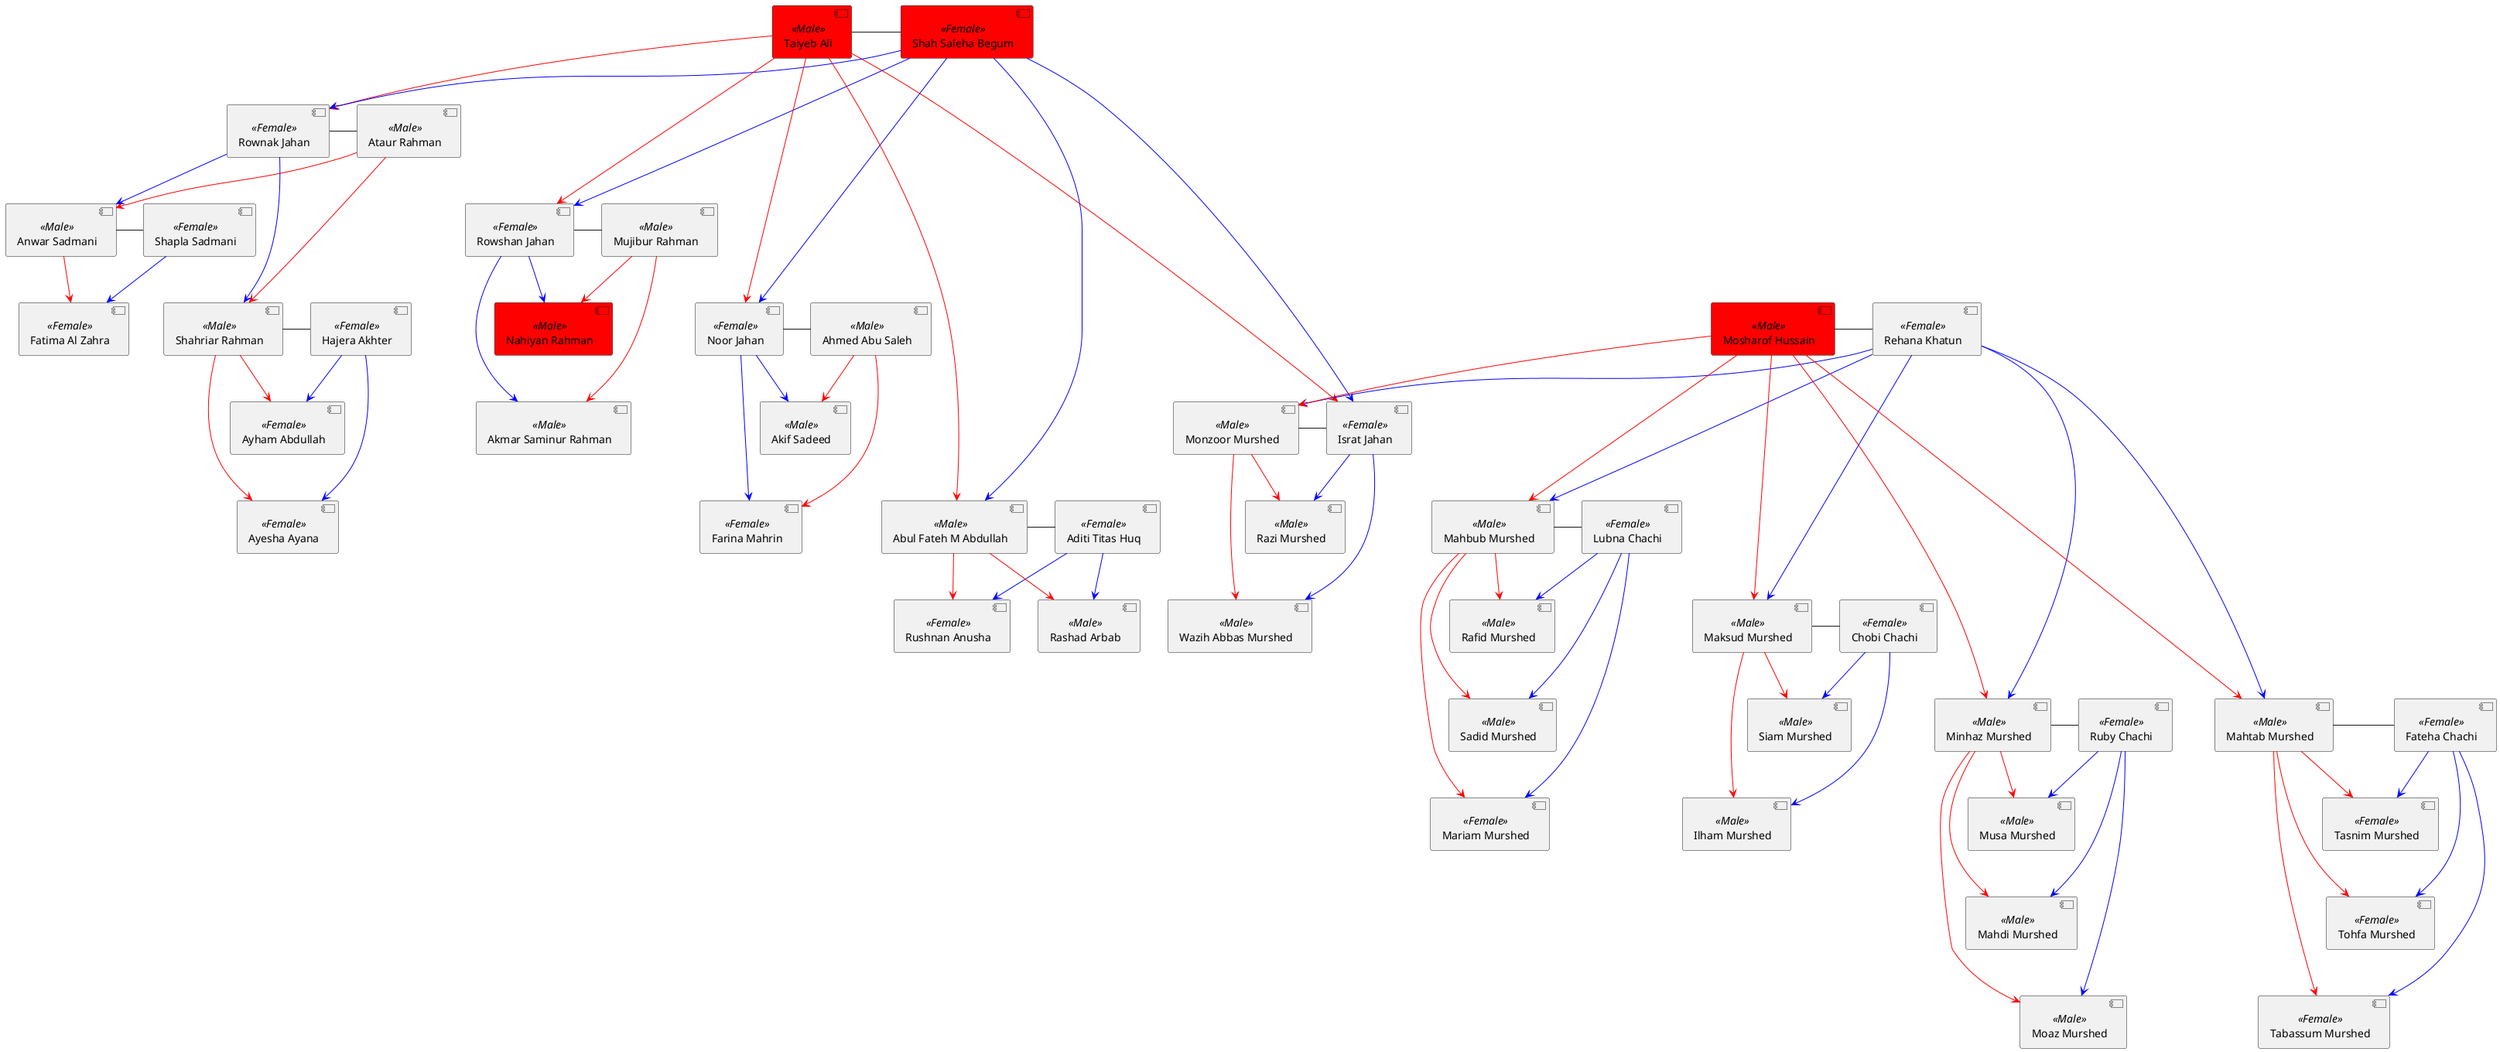 @startuml FamilyTree

'Babas Side List
[Mosharof Hussain]<<Male>>#red
[Rehana Khatun]<<Female>>

[Monzoor Murshed]<<Male>>
[Israt Jahan]<<Female>>

[Mahbub Murshed]<<Male>>
[Lubna Chachi]<<Female>>

[Maksud Murshed]<<Male>>
[Chobi Chachi]<<Female>>

[Minhaz Murshed]<<Male>>
[Ruby Chachi]<<Female>>

[Mahtab Murshed]<<Male>>
[Fateha Chachi]<<Female>>

[Razi Murshed]<<Male>>
[Wazih Abbas Murshed]<<Male>>
[Rafid Murshed]<<Male>>
[Sadid Murshed]<<Male>>
[Mariam Murshed]<<Female>>
[Siam Murshed]<<Male>>
[Ilham Murshed]<<Male>>
[Musa Murshed]<<Male>>
[Mahdi Murshed]<<Male>>
[Moaz Murshed]<<Male>>
[Tasnim Murshed]<<Female>>
[Tohfa Murshed]<<Female>>
[Tabassum Murshed]<<Female>>

'Ma's Side List
[Taiyeb Ali]<<Male>>#red
[Shah Saleha Begum]<<Female>>#red

[Ataur Rahman]<<Male>>
[Rownak Jahan]<<Female>>
[Mujibur Rahman]<<Male>>
[Rowshan Jahan]<<Female>>
[Ahmed Abu Saleh]<<Male>>
[Noor Jahan]<<Female>>
[Abul Fateh M Abdullah]<<Male>>
[Aditi Titas Huq]<<Female>>

[Anwar Sadmani]<<Male>>
[Shapla Sadmani]<<Female>>
[Fatima Al Zahra]<<Female>>

[Shahriar Rahman]<<Male>>
[Hajera Akhter]<<Female>>
[Ayesha Ayana]<<Female>>
[Ayham Abdullah]<<Female>>

[Akmar Saminur Rahman]<<Male>>
[Nahiyan Rahman]<<Male>>#red

[Akif Sadeed]<<Male>>
[Farina Mahrin]<<Female>>

[Rushnan Anusha]<<Female>>
[Rashad Arbab]<<Male>>

'Mas Side Begin
[Taiyeb Ali]----right-[Shah Saleha Begum]
[Taiyeb Ali]-[#red]---->[Israt Jahan]
[Shah Saleha Begum]-[#blue]---->[Israt Jahan]
[Taiyeb Ali]-[#red]->[Rownak Jahan]
[Shah Saleha Begum]-[#blue]->[Rownak Jahan]
[Taiyeb Ali]-[#red]-->[Rowshan Jahan]
[Shah Saleha Begum]-[#blue]-->[Rowshan Jahan]
[Taiyeb Ali]-[#red]--->[Noor Jahan]
[Shah Saleha Begum]-[#blue]--->[Noor Jahan]
[Taiyeb Ali]-[#red]----->[Abul Fateh M Abdullah]
[Shah Saleha Begum]-[#blue]----->[Abul Fateh M Abdullah]

'Bokkhanu
[Rownak Jahan]----right-[Ataur Rahman]
[Ataur Rahman]-[#red]->[Anwar Sadmani]
[Rownak Jahan]-[#blue]->[Anwar Sadmani]
[Ataur Rahman]-[#red]-->[Shahriar Rahman]
[Rownak Jahan]-[#blue]-->[Shahriar Rahman]

'Ashek Bhaia
[Anwar Sadmani]----right-[Shapla Sadmani]
[Anwar Sadmani]-[#red]->[Fatima Al Zahra]
[Shapla Sadmani]-[#blue]->[Fatima Al Zahra]

'Arif Bhaia
[Shahriar Rahman]----right-[Hajera Akhter]
[Shahriar Rahman]-[#red]->[Ayham Abdullah]
[Hajera Akhter]-[#blue]->[Ayham Abdullah]
[Shahriar Rahman]-[#red]-->[Ayesha Ayana]
[Hajera Akhter]-[#blue]-->[Ayesha Ayana]

'Majpa Khala
[Rowshan Jahan]----right-[Mujibur Rahman]
[Mujibur Rahman]-[#red]-->[Akmar Saminur Rahman]
[Rowshan Jahan]-[#blue]-->[Akmar Saminur Rahman]
[Mujibur Rahman]-[#red]->[Nahiyan Rahman]
[Rowshan Jahan]-[#blue]->[Nahiyan Rahman]

'Duduma Khala
[Noor Jahan]----right-[Ahmed Abu Saleh]
[Ahmed Abu Saleh]-[#red]->[Akif Sadeed]
[Noor Jahan]-[#blue]->[Akif Sadeed]
[Ahmed Abu Saleh]-[#red]-->[Farina Mahrin]
[Noor Jahan]-[#blue]-->[Farina Mahrin]

'Mamu
[Abul Fateh M Abdullah]----right-[Aditi Titas Huq]
[Abul Fateh M Abdullah]-[#red]->[Rushnan Anusha]
[Aditi Titas Huq]-[#blue]->[Rushnan Anusha]
[Abul Fateh M Abdullah]-[#red]->[Rashad Arbab]
[Aditi Titas Huq]-[#blue]->[Rashad Arbab]

' Babas Side Begin
[Mosharof Hussain]----right-[Rehana Khatun]
[Rehana Khatun]-[#blue]->[Monzoor Murshed]
[Mosharof Hussain]-[#red]->[Monzoor Murshed]
[Rehana Khatun]-[#blue]-->[Mahbub Murshed]
[Mosharof Hussain]-[#red]-->[Mahbub Murshed]
[Rehana Khatun]-[#blue]--->[Maksud Murshed]
[Mosharof Hussain]-[#red]--->[Maksud Murshed]
[Rehana Khatun]-[#blue]---->[Minhaz Murshed]
[Mosharof Hussain]-[#red]---->[Minhaz Murshed]
[Rehana Khatun]-[#blue]---->[Mahtab Murshed]
[Mosharof Hussain]-[#red]---->[Mahtab Murshed]

[Monzoor Murshed]----right-[Israt Jahan]
[Monzoor Murshed]-[#red]->[Razi Murshed]
[Israt Jahan]-[#blue]->[Razi Murshed]
[Monzoor Murshed]-[#red]-->[Wazih Abbas Murshed]
[Israt Jahan]-[#blue]-->[Wazih Abbas Murshed]

[Mahbub Murshed]----right-[Lubna Chachi]
[Mahbub Murshed]-[#red]->[Rafid Murshed]
[Lubna Chachi]-[#blue]->[Rafid Murshed]
[Mahbub Murshed]-[#red]-->[Sadid Murshed]
[Lubna Chachi]-[#blue]-->[Sadid Murshed]
[Mahbub Murshed]-[#red]--->[Mariam Murshed]
[Lubna Chachi]-[#blue]--->[Mariam Murshed]

[Maksud Murshed]----right-[Chobi Chachi]
[Maksud Murshed]-[#red]->[Siam Murshed]
[Chobi Chachi]-[#blue]->[Siam Murshed]
[Maksud Murshed]-[#red]-->[Ilham Murshed]
[Chobi Chachi]-[#blue]-->[Ilham Murshed]

[Minhaz Murshed]----right-[Ruby Chachi]
[Minhaz Murshed]-[#red]->[Musa Murshed]
[Ruby Chachi]-[#blue]->[Musa Murshed]
[Minhaz Murshed]-[#red]-->[Mahdi Murshed]
[Ruby Chachi]-[#blue]-->[Mahdi Murshed]
[Minhaz Murshed]-[#red]--->[Moaz Murshed]
[Ruby Chachi]-[#blue]--->[Moaz Murshed]

[Mahtab Murshed]----right-[Fateha Chachi]
[Mahtab Murshed]-[#red]->[Tasnim Murshed]
[Fateha Chachi]-[#blue]->[Tasnim Murshed]
[Mahtab Murshed]-[#red]-->[Tohfa Murshed]
[Fateha Chachi]-[#blue]-->[Tohfa Murshed]
[Mahtab Murshed]-[#red]--->[Tabassum Murshed]
[Fateha Chachi]-[#blue]--->[Tabassum Murshed]
' Babas Side End

@enduml

